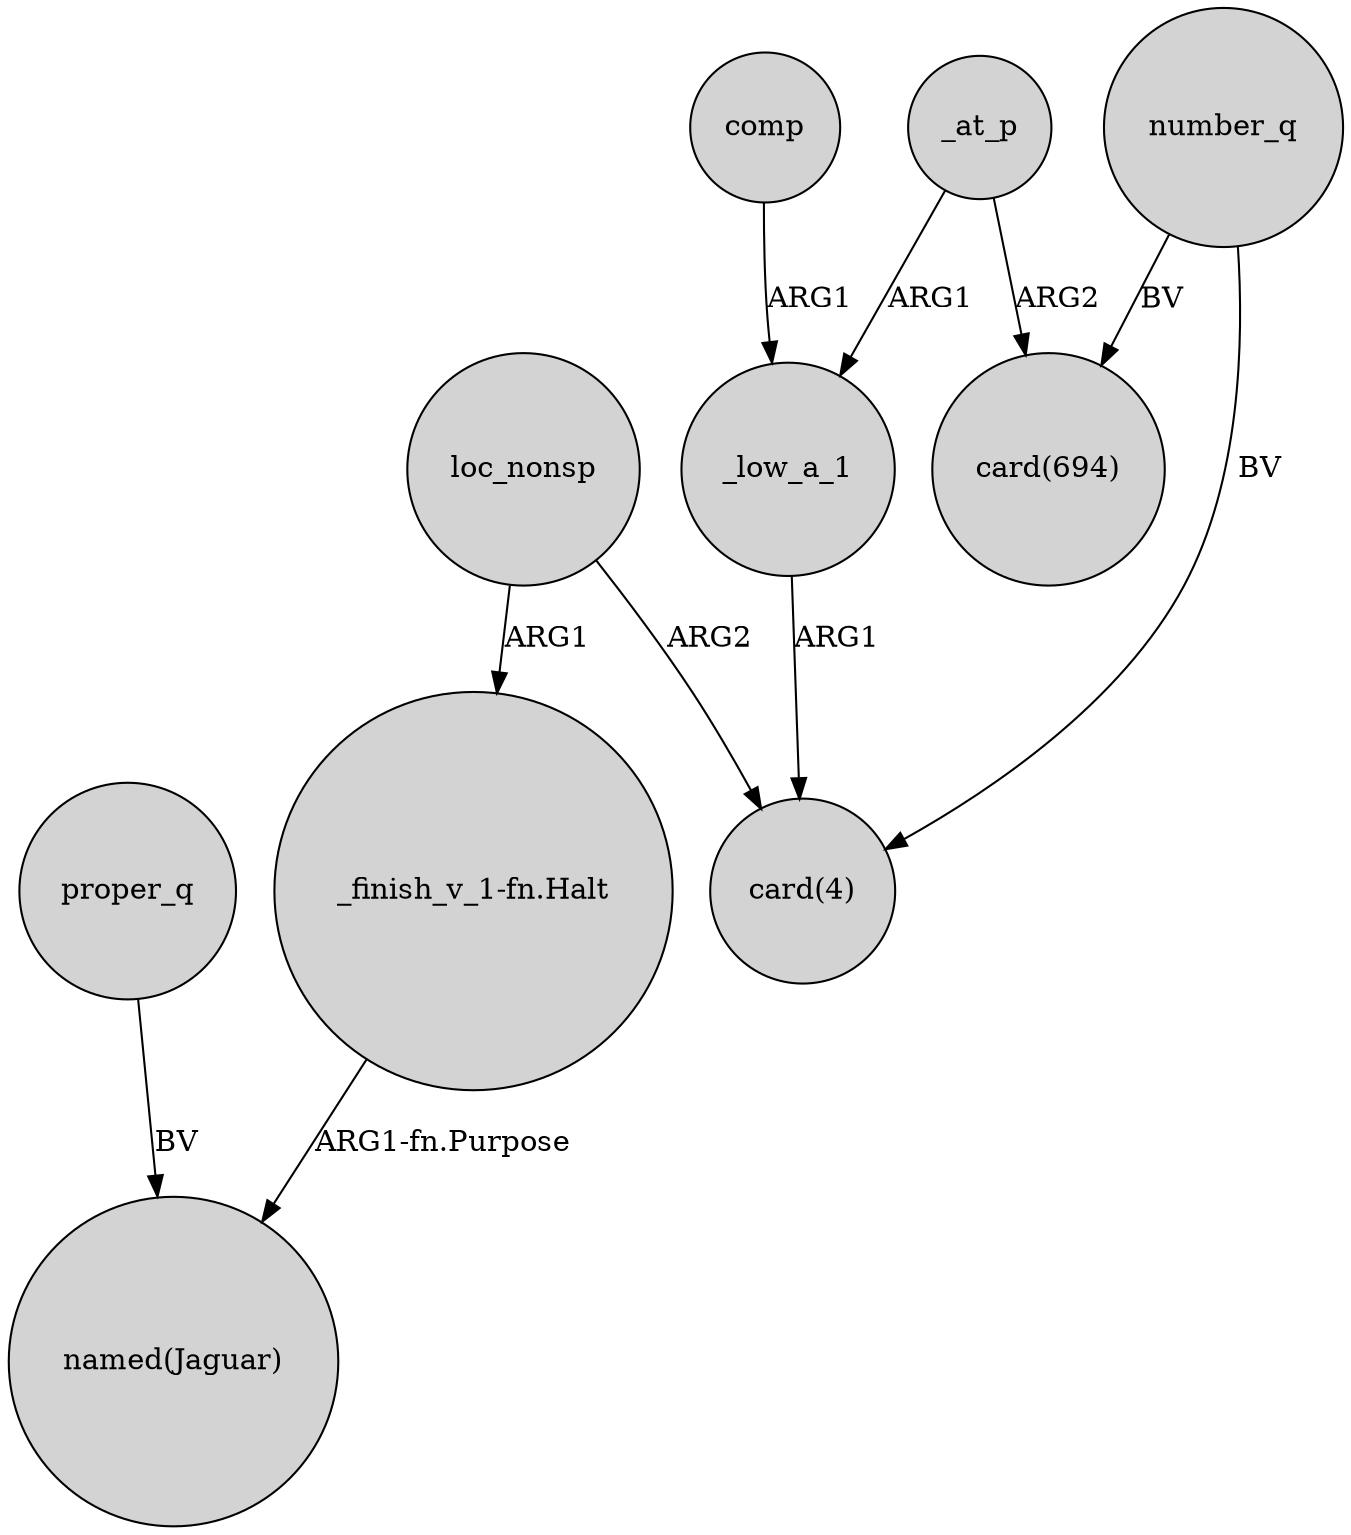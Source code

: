 digraph {
	node [shape=circle style=filled]
	"_finish_v_1-fn.Halt" -> "named(Jaguar)" [label="ARG1-fn.Purpose"]
	_low_a_1 -> "card(4)" [label=ARG1]
	loc_nonsp -> "card(4)" [label=ARG2]
	comp -> _low_a_1 [label=ARG1]
	loc_nonsp -> "_finish_v_1-fn.Halt" [label=ARG1]
	number_q -> "card(694)" [label=BV]
	proper_q -> "named(Jaguar)" [label=BV]
	_at_p -> "card(694)" [label=ARG2]
	_at_p -> _low_a_1 [label=ARG1]
	number_q -> "card(4)" [label=BV]
}
